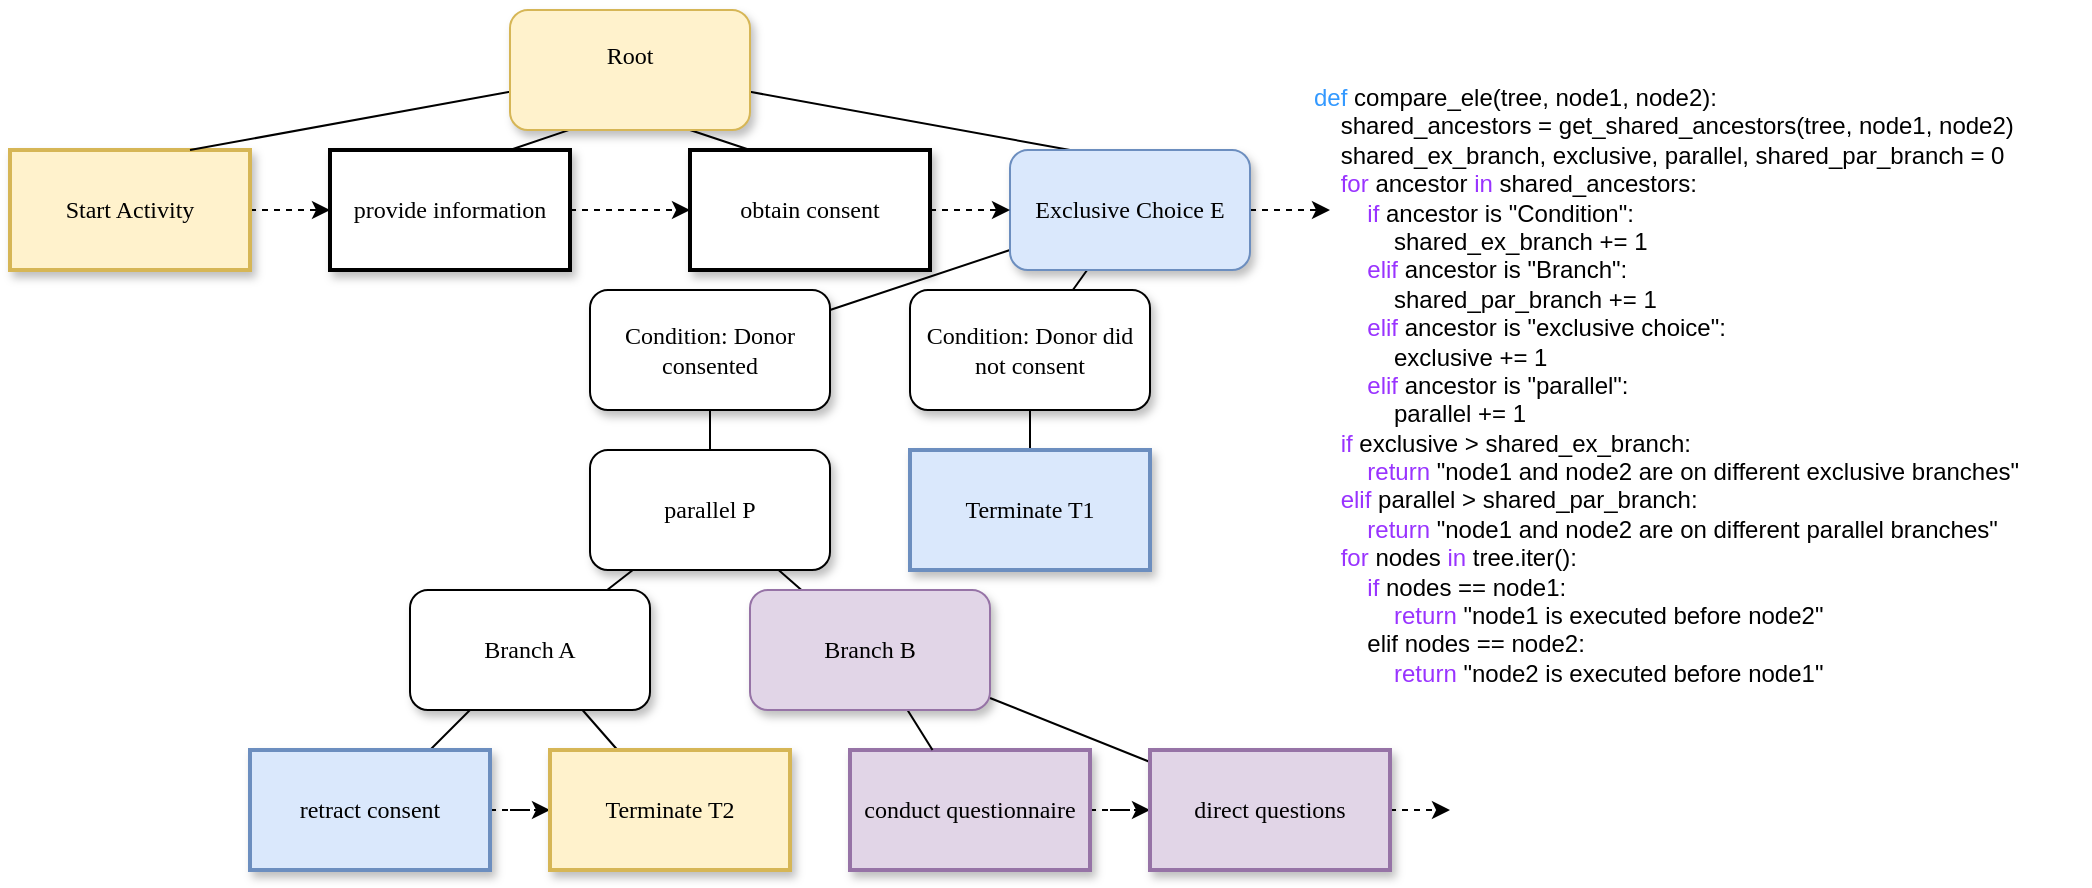 <mxfile version="26.0.14">
  <diagram name="Page-1" id="10a91c8b-09ff-31b1-d368-03940ed4cc9e">
    <mxGraphModel dx="1234" dy="1119" grid="1" gridSize="10" guides="1" tooltips="1" connect="1" arrows="1" fold="1" page="1" pageScale="1" pageWidth="1100" pageHeight="850" background="none" math="0" shadow="0">
      <root>
        <mxCell id="0" />
        <mxCell id="1" parent="0" />
        <mxCell id="qVPcfMORzEuoZqkbXC9u-35" style="edgeStyle=orthogonalEdgeStyle;rounded=0;orthogonalLoop=1;jettySize=auto;html=1;dashed=1;" parent="1" source="62893188c0fa7362-1" target="qVPcfMORzEuoZqkbXC9u-12" edge="1">
          <mxGeometry relative="1" as="geometry" />
        </mxCell>
        <mxCell id="62893188c0fa7362-1" value="Start Activity" style="whiteSpace=wrap;html=1;rounded=0;shadow=1;labelBackgroundColor=none;strokeWidth=2;fontFamily=Verdana;fontSize=12;align=center;fillColor=#fff2cc;strokeColor=#d6b656;" parent="1" vertex="1">
          <mxGeometry x="40" y="150" width="120" height="60" as="geometry" />
        </mxCell>
        <mxCell id="qVPcfMORzEuoZqkbXC9u-13" style="rounded=0;orthogonalLoop=1;jettySize=auto;html=1;endArrow=none;startFill=0;entryX=0.75;entryY=0;entryDx=0;entryDy=0;exitX=0.275;exitY=0.98;exitDx=0;exitDy=0;exitPerimeter=0;" parent="1" source="62893188c0fa7362-8" target="qVPcfMORzEuoZqkbXC9u-12" edge="1">
          <mxGeometry relative="1" as="geometry" />
        </mxCell>
        <mxCell id="qVPcfMORzEuoZqkbXC9u-14" style="rounded=0;orthogonalLoop=1;jettySize=auto;html=1;endArrow=none;startFill=0;entryX=0.75;entryY=0;entryDx=0;entryDy=0;" parent="1" source="62893188c0fa7362-8" target="62893188c0fa7362-1" edge="1">
          <mxGeometry relative="1" as="geometry" />
        </mxCell>
        <mxCell id="qVPcfMORzEuoZqkbXC9u-15" style="rounded=0;orthogonalLoop=1;jettySize=auto;html=1;entryX=0.25;entryY=0;entryDx=0;entryDy=0;endArrow=none;startFill=0;exitX=0.75;exitY=1;exitDx=0;exitDy=0;" parent="1" source="62893188c0fa7362-8" target="qVPcfMORzEuoZqkbXC9u-1" edge="1">
          <mxGeometry relative="1" as="geometry" />
        </mxCell>
        <mxCell id="qVPcfMORzEuoZqkbXC9u-16" style="rounded=0;orthogonalLoop=1;jettySize=auto;html=1;endArrow=none;startFill=0;entryX=0.25;entryY=0;entryDx=0;entryDy=0;" parent="1" source="62893188c0fa7362-8" target="62893188c0fa7362-9" edge="1">
          <mxGeometry relative="1" as="geometry" />
        </mxCell>
        <mxCell id="62893188c0fa7362-8" value="&lt;div&gt;Root&lt;/div&gt;&lt;div&gt;&lt;br&gt;&lt;/div&gt;" style="whiteSpace=wrap;html=1;rounded=1;shadow=1;labelBackgroundColor=none;strokeWidth=1;fontFamily=Verdana;fontSize=12;align=center;fillColor=#fff2cc;strokeColor=#d6b656;" parent="1" vertex="1">
          <mxGeometry x="290" y="80" width="120" height="60" as="geometry" />
        </mxCell>
        <mxCell id="qVPcfMORzEuoZqkbXC9u-18" style="rounded=0;orthogonalLoop=1;jettySize=auto;html=1;endArrow=none;startFill=0;" parent="1" source="62893188c0fa7362-9" target="62893188c0fa7362-12" edge="1">
          <mxGeometry relative="1" as="geometry" />
        </mxCell>
        <mxCell id="qVPcfMORzEuoZqkbXC9u-19" style="rounded=0;orthogonalLoop=1;jettySize=auto;html=1;endArrow=none;startFill=0;" parent="1" source="62893188c0fa7362-9" target="62893188c0fa7362-13" edge="1">
          <mxGeometry relative="1" as="geometry" />
        </mxCell>
        <mxCell id="qVPcfMORzEuoZqkbXC9u-42" style="edgeStyle=orthogonalEdgeStyle;rounded=0;orthogonalLoop=1;jettySize=auto;html=1;dashed=1;" parent="1" source="62893188c0fa7362-9" edge="1">
          <mxGeometry relative="1" as="geometry">
            <mxPoint x="700" y="180" as="targetPoint" />
          </mxGeometry>
        </mxCell>
        <mxCell id="62893188c0fa7362-9" value="Exclusive Choice E" style="whiteSpace=wrap;html=1;rounded=1;shadow=1;labelBackgroundColor=none;strokeWidth=1;fontFamily=Verdana;fontSize=12;align=center;fillColor=#dae8fc;strokeColor=#6c8ebf;" parent="1" vertex="1">
          <mxGeometry x="540" y="150" width="120" height="60" as="geometry" />
        </mxCell>
        <mxCell id="qVPcfMORzEuoZqkbXC9u-23" style="rounded=0;orthogonalLoop=1;jettySize=auto;html=1;endArrow=none;startFill=0;" parent="1" source="62893188c0fa7362-12" target="qVPcfMORzEuoZqkbXC9u-22" edge="1">
          <mxGeometry relative="1" as="geometry" />
        </mxCell>
        <mxCell id="62893188c0fa7362-12" value="Condition: Donor consented" style="whiteSpace=wrap;html=1;rounded=1;shadow=1;labelBackgroundColor=none;strokeWidth=1;fontFamily=Verdana;fontSize=12;align=center;" parent="1" vertex="1">
          <mxGeometry x="330" y="220" width="120" height="60" as="geometry" />
        </mxCell>
        <mxCell id="qVPcfMORzEuoZqkbXC9u-21" style="rounded=0;orthogonalLoop=1;jettySize=auto;html=1;endArrow=none;startFill=0;" parent="1" source="62893188c0fa7362-13" target="qVPcfMORzEuoZqkbXC9u-20" edge="1">
          <mxGeometry relative="1" as="geometry" />
        </mxCell>
        <mxCell id="62893188c0fa7362-13" value="Condition: Donor did not consent" style="whiteSpace=wrap;html=1;rounded=1;shadow=1;labelBackgroundColor=none;strokeWidth=1;fontFamily=Verdana;fontSize=12;align=center;" parent="1" vertex="1">
          <mxGeometry x="490" y="220" width="120" height="60" as="geometry" />
        </mxCell>
        <mxCell id="qVPcfMORzEuoZqkbXC9u-31" style="rounded=0;orthogonalLoop=1;jettySize=auto;html=1;endArrow=none;startFill=0;" parent="1" source="62893188c0fa7362-21" target="qVPcfMORzEuoZqkbXC9u-24" edge="1">
          <mxGeometry relative="1" as="geometry" />
        </mxCell>
        <mxCell id="qVPcfMORzEuoZqkbXC9u-39" style="edgeStyle=orthogonalEdgeStyle;rounded=0;orthogonalLoop=1;jettySize=auto;html=1;dashed=1;" parent="1" source="62893188c0fa7362-21" target="qVPcfMORzEuoZqkbXC9u-30" edge="1">
          <mxGeometry relative="1" as="geometry" />
        </mxCell>
        <mxCell id="62893188c0fa7362-21" value="retract consent" style="whiteSpace=wrap;html=1;rounded=0;shadow=1;labelBackgroundColor=none;strokeWidth=2;fontFamily=Verdana;fontSize=12;align=center;fillColor=#dae8fc;strokeColor=#6c8ebf;" parent="1" vertex="1">
          <mxGeometry x="160" y="450" width="120" height="60" as="geometry" />
        </mxCell>
        <mxCell id="qVPcfMORzEuoZqkbXC9u-40" style="edgeStyle=orthogonalEdgeStyle;rounded=0;orthogonalLoop=1;jettySize=auto;html=1;dashed=1;" parent="1" source="62893188c0fa7362-23" target="qVPcfMORzEuoZqkbXC9u-33" edge="1">
          <mxGeometry relative="1" as="geometry" />
        </mxCell>
        <mxCell id="62893188c0fa7362-23" value="conduct questionnaire" style="whiteSpace=wrap;html=1;rounded=0;shadow=1;labelBackgroundColor=none;strokeWidth=2;fontFamily=Verdana;fontSize=12;align=center;fillColor=#e1d5e7;strokeColor=#9673a6;" parent="1" vertex="1">
          <mxGeometry x="460" y="450" width="120" height="60" as="geometry" />
        </mxCell>
        <mxCell id="qVPcfMORzEuoZqkbXC9u-37" style="edgeStyle=orthogonalEdgeStyle;rounded=0;orthogonalLoop=1;jettySize=auto;html=1;dashed=1;" parent="1" source="qVPcfMORzEuoZqkbXC9u-1" target="62893188c0fa7362-9" edge="1">
          <mxGeometry relative="1" as="geometry" />
        </mxCell>
        <mxCell id="qVPcfMORzEuoZqkbXC9u-1" value="obtain consent" style="whiteSpace=wrap;html=1;rounded=0;shadow=1;labelBackgroundColor=none;strokeWidth=2;fontFamily=Verdana;fontSize=12;align=center;" parent="1" vertex="1">
          <mxGeometry x="380" y="150" width="120" height="60" as="geometry" />
        </mxCell>
        <mxCell id="qVPcfMORzEuoZqkbXC9u-36" style="edgeStyle=orthogonalEdgeStyle;rounded=0;orthogonalLoop=1;jettySize=auto;html=1;dashed=1;" parent="1" source="qVPcfMORzEuoZqkbXC9u-12" target="qVPcfMORzEuoZqkbXC9u-1" edge="1">
          <mxGeometry relative="1" as="geometry" />
        </mxCell>
        <mxCell id="qVPcfMORzEuoZqkbXC9u-12" value="provide information" style="whiteSpace=wrap;html=1;rounded=0;shadow=1;labelBackgroundColor=none;strokeWidth=2;fontFamily=Verdana;fontSize=12;align=center;" parent="1" vertex="1">
          <mxGeometry x="200" y="150" width="120" height="60" as="geometry" />
        </mxCell>
        <mxCell id="qVPcfMORzEuoZqkbXC9u-20" value="Terminate T1" style="whiteSpace=wrap;html=1;rounded=0;shadow=1;labelBackgroundColor=none;strokeWidth=2;fontFamily=Verdana;fontSize=12;align=center;fillColor=#dae8fc;strokeColor=#6c8ebf;" parent="1" vertex="1">
          <mxGeometry x="490" y="300" width="120" height="60" as="geometry" />
        </mxCell>
        <mxCell id="qVPcfMORzEuoZqkbXC9u-26" style="rounded=0;orthogonalLoop=1;jettySize=auto;html=1;endArrow=none;startFill=0;" parent="1" source="qVPcfMORzEuoZqkbXC9u-22" target="qVPcfMORzEuoZqkbXC9u-25" edge="1">
          <mxGeometry relative="1" as="geometry" />
        </mxCell>
        <mxCell id="qVPcfMORzEuoZqkbXC9u-27" style="rounded=0;orthogonalLoop=1;jettySize=auto;html=1;endArrow=none;startFill=0;" parent="1" source="qVPcfMORzEuoZqkbXC9u-22" target="qVPcfMORzEuoZqkbXC9u-24" edge="1">
          <mxGeometry relative="1" as="geometry" />
        </mxCell>
        <mxCell id="qVPcfMORzEuoZqkbXC9u-22" value="parallel P" style="whiteSpace=wrap;html=1;rounded=1;shadow=1;labelBackgroundColor=none;strokeWidth=1;fontFamily=Verdana;fontSize=12;align=center;" parent="1" vertex="1">
          <mxGeometry x="330" y="300" width="120" height="60" as="geometry" />
        </mxCell>
        <mxCell id="qVPcfMORzEuoZqkbXC9u-24" value="Branch A" style="whiteSpace=wrap;html=1;rounded=1;shadow=1;labelBackgroundColor=none;strokeWidth=1;fontFamily=Verdana;fontSize=12;align=center;" parent="1" vertex="1">
          <mxGeometry x="240" y="370" width="120" height="60" as="geometry" />
        </mxCell>
        <mxCell id="qVPcfMORzEuoZqkbXC9u-32" style="rounded=0;orthogonalLoop=1;jettySize=auto;html=1;endArrow=none;startFill=0;" parent="1" source="qVPcfMORzEuoZqkbXC9u-25" target="62893188c0fa7362-23" edge="1">
          <mxGeometry relative="1" as="geometry" />
        </mxCell>
        <mxCell id="qVPcfMORzEuoZqkbXC9u-34" style="rounded=0;orthogonalLoop=1;jettySize=auto;html=1;endArrow=none;startFill=0;" parent="1" source="qVPcfMORzEuoZqkbXC9u-25" target="qVPcfMORzEuoZqkbXC9u-33" edge="1">
          <mxGeometry relative="1" as="geometry" />
        </mxCell>
        <mxCell id="qVPcfMORzEuoZqkbXC9u-25" value="Branch B" style="whiteSpace=wrap;html=1;rounded=1;shadow=1;labelBackgroundColor=none;strokeWidth=1;fontFamily=Verdana;fontSize=12;align=center;fillColor=#e1d5e7;strokeColor=#9673a6;" parent="1" vertex="1">
          <mxGeometry x="410" y="370" width="120" height="60" as="geometry" />
        </mxCell>
        <mxCell id="qVPcfMORzEuoZqkbXC9u-29" style="rounded=0;orthogonalLoop=1;jettySize=auto;html=1;endArrow=none;startFill=0;" parent="1" source="qVPcfMORzEuoZqkbXC9u-24" target="qVPcfMORzEuoZqkbXC9u-30" edge="1">
          <mxGeometry relative="1" as="geometry">
            <mxPoint x="390" y="440" as="sourcePoint" />
          </mxGeometry>
        </mxCell>
        <mxCell id="qVPcfMORzEuoZqkbXC9u-30" value="Terminate T2" style="whiteSpace=wrap;html=1;rounded=0;shadow=1;labelBackgroundColor=none;strokeWidth=2;fontFamily=Verdana;fontSize=12;align=center;glass=0;fillColor=#fff2cc;strokeColor=#d6b656;" parent="1" vertex="1">
          <mxGeometry x="310" y="450" width="120" height="60" as="geometry" />
        </mxCell>
        <mxCell id="qVPcfMORzEuoZqkbXC9u-41" style="edgeStyle=orthogonalEdgeStyle;rounded=0;orthogonalLoop=1;jettySize=auto;html=1;dashed=1;" parent="1" source="qVPcfMORzEuoZqkbXC9u-33" edge="1">
          <mxGeometry relative="1" as="geometry">
            <mxPoint x="760" y="480" as="targetPoint" />
          </mxGeometry>
        </mxCell>
        <mxCell id="qVPcfMORzEuoZqkbXC9u-33" value="direct questions" style="whiteSpace=wrap;html=1;rounded=0;shadow=1;labelBackgroundColor=none;strokeWidth=2;fontFamily=Verdana;fontSize=12;align=center;fillColor=#e1d5e7;strokeColor=#9673a6;" parent="1" vertex="1">
          <mxGeometry x="610" y="450" width="120" height="60" as="geometry" />
        </mxCell>
        <mxCell id="qVPcfMORzEuoZqkbXC9u-49" value="&lt;span style=&quot;color: rgb(51, 153, 255);&quot;&gt;def&lt;/span&gt; compare_ele(tree, node1, node2):&lt;br&gt;&amp;nbsp;&amp;nbsp;&amp;nbsp; shared_ancestors = get_shared_ancestors(tree, node1, node2)&lt;br&gt;&amp;nbsp;&amp;nbsp;&amp;nbsp; shared_ex_branch, exclusive, parallel, shared_par_branch = 0&lt;br&gt;&amp;nbsp;&amp;nbsp;&amp;nbsp; &lt;span style=&quot;color: rgb(153, 51, 255);&quot;&gt;for&lt;/span&gt; ancestor &lt;span style=&quot;color: rgb(153, 51, 255);&quot;&gt;in&lt;/span&gt; shared_ancestors: &lt;br&gt;&amp;nbsp;&amp;nbsp;&amp;nbsp;&amp;nbsp;&amp;nbsp;&amp;nbsp;&amp;nbsp; &lt;span style=&quot;color: rgb(153, 51, 255);&quot;&gt;if&lt;/span&gt; ancestor is &quot;Condition&quot;:&lt;br&gt;&amp;nbsp;&amp;nbsp;&amp;nbsp;&amp;nbsp;&amp;nbsp;&amp;nbsp;&amp;nbsp;&amp;nbsp;&amp;nbsp;&amp;nbsp;&amp;nbsp; shared_ex_branch += 1&lt;br&gt;&amp;nbsp;&amp;nbsp;&amp;nbsp;&amp;nbsp;&amp;nbsp;&amp;nbsp;&amp;nbsp; &lt;span style=&quot;color: rgb(153, 51, 255);&quot;&gt;elif&lt;/span&gt; ancestor is &quot;Branch&quot;: &lt;br&gt;&amp;nbsp;&amp;nbsp;&amp;nbsp;&amp;nbsp;&amp;nbsp;&amp;nbsp;&amp;nbsp;&amp;nbsp;&amp;nbsp;&amp;nbsp;&amp;nbsp; shared_par_branch += 1&lt;br&gt;&amp;nbsp;&amp;nbsp;&amp;nbsp;&amp;nbsp;&amp;nbsp;&amp;nbsp;&amp;nbsp; &lt;span style=&quot;color: rgb(153, 51, 255);&quot;&gt;elif&lt;/span&gt; ancestor is &quot;exclusive choice&quot;: &lt;br&gt;&amp;nbsp;&amp;nbsp;&amp;nbsp;&amp;nbsp;&amp;nbsp;&amp;nbsp;&amp;nbsp;&amp;nbsp;&amp;nbsp;&amp;nbsp;&amp;nbsp; exclusive += 1&lt;br&gt;&amp;nbsp;&amp;nbsp;&amp;nbsp;&amp;nbsp;&amp;nbsp;&amp;nbsp;&amp;nbsp; &lt;span style=&quot;color: rgb(153, 51, 255);&quot;&gt;elif&lt;/span&gt; ancestor is &quot;parallel&quot;: &lt;br&gt;&amp;nbsp;&amp;nbsp;&amp;nbsp;&amp;nbsp;&amp;nbsp;&amp;nbsp;&amp;nbsp;&amp;nbsp;&amp;nbsp;&amp;nbsp;&amp;nbsp; parallel += 1&lt;br&gt;&amp;nbsp;&amp;nbsp;&amp;nbsp; &lt;span style=&quot;color: rgb(153, 51, 255);&quot;&gt;if&lt;/span&gt; exclusive &amp;gt; shared_ex_branch:&lt;br&gt;&amp;nbsp;&amp;nbsp;&amp;nbsp;&amp;nbsp;&amp;nbsp;&amp;nbsp;&amp;nbsp; &lt;span style=&quot;color: rgb(153, 51, 255);&quot;&gt;return&lt;/span&gt; &quot;node1 and node2 are on different exclusive branches&quot;&lt;br&gt;&amp;nbsp;&amp;nbsp;&amp;nbsp; &lt;span style=&quot;color: rgb(153, 51, 255);&quot;&gt;elif&lt;/span&gt; parallel &amp;gt; shared_par_branch:&lt;br&gt;&amp;nbsp;&amp;nbsp;&amp;nbsp;&amp;nbsp;&amp;nbsp;&amp;nbsp;&amp;nbsp; &lt;span style=&quot;color: rgb(153, 51, 255);&quot;&gt;return&lt;/span&gt; &quot;node1 and node2 are on different parallel branches&quot;&lt;br&gt;&amp;nbsp;&amp;nbsp;&amp;nbsp; &lt;span style=&quot;color: rgb(153, 51, 255);&quot;&gt;for&lt;/span&gt; nodes &lt;span style=&quot;color: rgb(153, 51, 255);&quot;&gt;in&lt;/span&gt; tree.iter():&lt;br&gt;&amp;nbsp;&amp;nbsp;&amp;nbsp;&amp;nbsp;&amp;nbsp;&amp;nbsp;&amp;nbsp; &lt;span style=&quot;color: rgb(153, 51, 255);&quot;&gt;if&lt;/span&gt; nodes == node1:&lt;br&gt;&amp;nbsp;&amp;nbsp;&amp;nbsp;&amp;nbsp;&amp;nbsp;&amp;nbsp;&amp;nbsp;&amp;nbsp;&amp;nbsp;&amp;nbsp;&amp;nbsp; &lt;span style=&quot;color: rgb(153, 51, 255);&quot;&gt;return&lt;/span&gt; &quot;node1 is executed before node2&quot;&lt;br&gt;&amp;nbsp;&amp;nbsp;&amp;nbsp;&amp;nbsp;&amp;nbsp;&amp;nbsp;&amp;nbsp; elif nodes == node2:&lt;br&gt;&amp;nbsp;&amp;nbsp;&amp;nbsp;&amp;nbsp;&amp;nbsp;&amp;nbsp;&amp;nbsp;&amp;nbsp;&amp;nbsp;&amp;nbsp;&amp;nbsp; &lt;span style=&quot;color: rgb(153, 51, 255);&quot;&gt;return&lt;/span&gt; &quot;node2 is executed before node1&quot;" style="text;whiteSpace=wrap;html=1;" parent="1" vertex="1">
          <mxGeometry x="690" y="110" width="390" height="320" as="geometry" />
        </mxCell>
      </root>
    </mxGraphModel>
  </diagram>
</mxfile>
